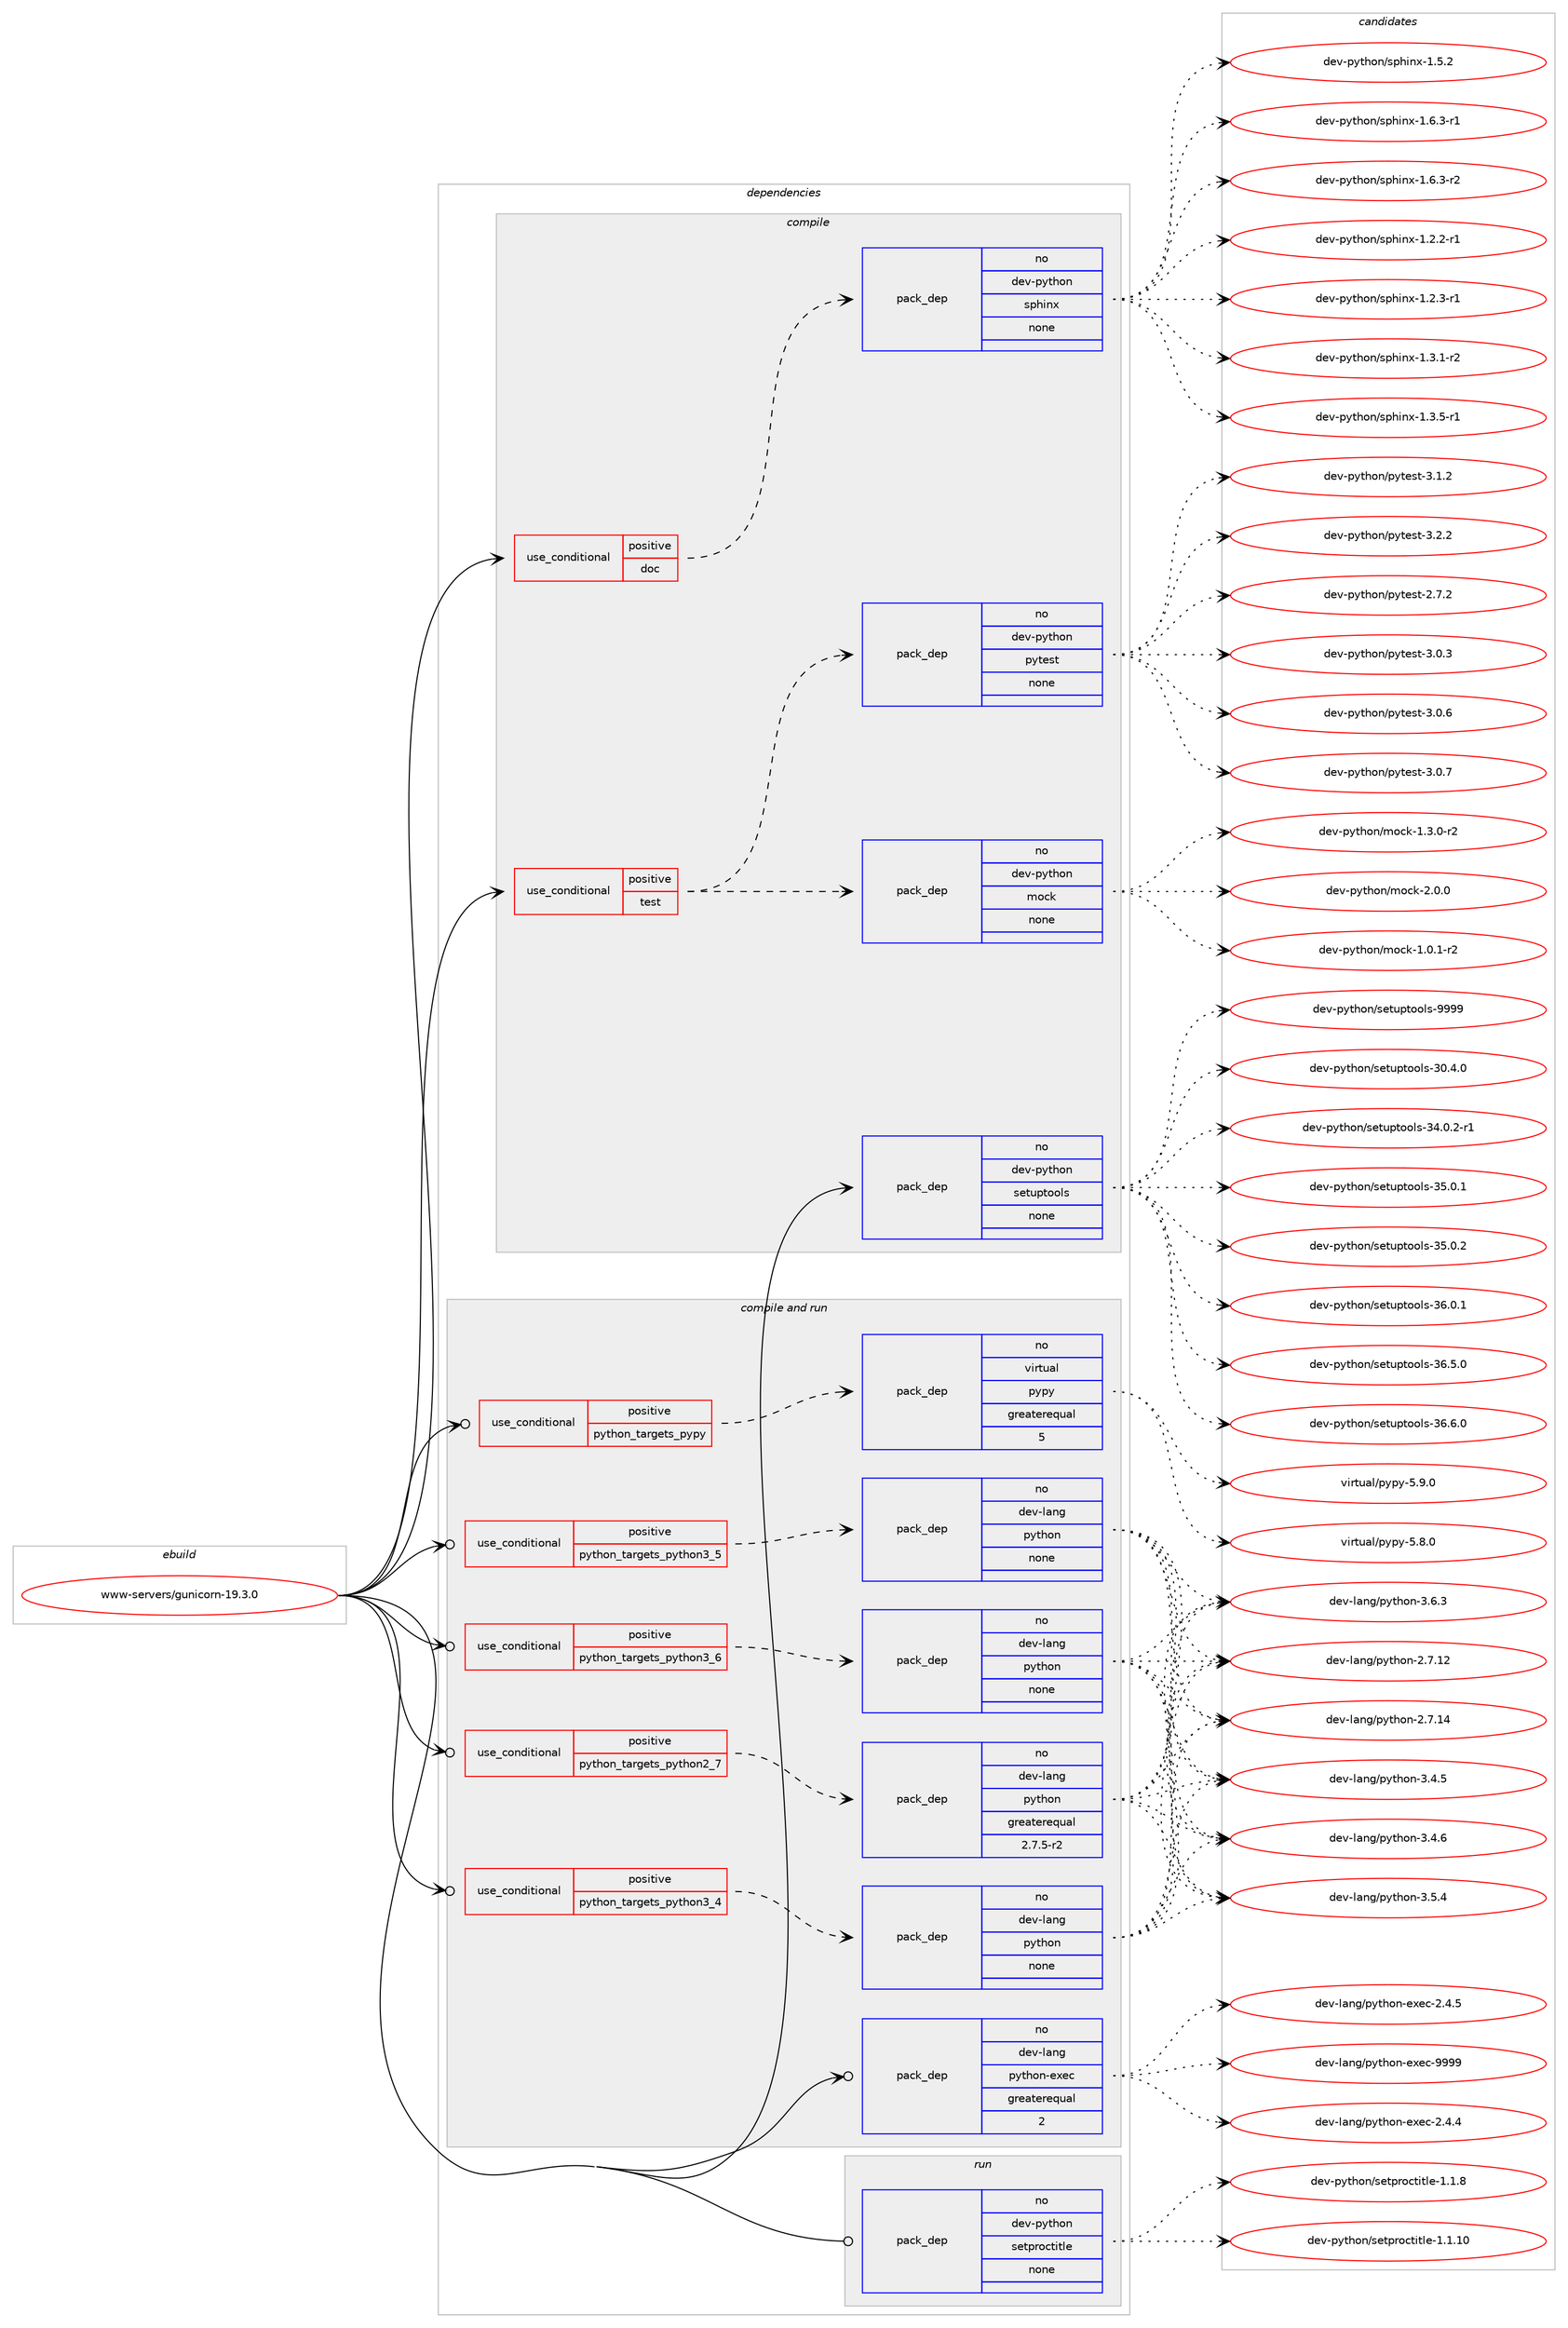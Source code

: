 digraph prolog {

# *************
# Graph options
# *************

newrank=true;
concentrate=true;
compound=true;
graph [rankdir=LR,fontname=Helvetica,fontsize=10,ranksep=1.5];#, ranksep=2.5, nodesep=0.2];
edge  [arrowhead=vee];
node  [fontname=Helvetica,fontsize=10];

# **********
# The ebuild
# **********

subgraph cluster_leftcol {
color=gray;
rank=same;
label=<<i>ebuild</i>>;
id [label="www-servers/gunicorn-19.3.0", color=red, width=4, href="../www-servers/gunicorn-19.3.0.svg"];
}

# ****************
# The dependencies
# ****************

subgraph cluster_midcol {
color=gray;
label=<<i>dependencies</i>>;
subgraph cluster_compile {
fillcolor="#eeeeee";
style=filled;
label=<<i>compile</i>>;
subgraph cond120575 {
dependency506718 [label=<<TABLE BORDER="0" CELLBORDER="1" CELLSPACING="0" CELLPADDING="4"><TR><TD ROWSPAN="3" CELLPADDING="10">use_conditional</TD></TR><TR><TD>positive</TD></TR><TR><TD>doc</TD></TR></TABLE>>, shape=none, color=red];
subgraph pack376844 {
dependency506719 [label=<<TABLE BORDER="0" CELLBORDER="1" CELLSPACING="0" CELLPADDING="4" WIDTH="220"><TR><TD ROWSPAN="6" CELLPADDING="30">pack_dep</TD></TR><TR><TD WIDTH="110">no</TD></TR><TR><TD>dev-python</TD></TR><TR><TD>sphinx</TD></TR><TR><TD>none</TD></TR><TR><TD></TD></TR></TABLE>>, shape=none, color=blue];
}
dependency506718:e -> dependency506719:w [weight=20,style="dashed",arrowhead="vee"];
}
id:e -> dependency506718:w [weight=20,style="solid",arrowhead="vee"];
subgraph cond120576 {
dependency506720 [label=<<TABLE BORDER="0" CELLBORDER="1" CELLSPACING="0" CELLPADDING="4"><TR><TD ROWSPAN="3" CELLPADDING="10">use_conditional</TD></TR><TR><TD>positive</TD></TR><TR><TD>test</TD></TR></TABLE>>, shape=none, color=red];
subgraph pack376845 {
dependency506721 [label=<<TABLE BORDER="0" CELLBORDER="1" CELLSPACING="0" CELLPADDING="4" WIDTH="220"><TR><TD ROWSPAN="6" CELLPADDING="30">pack_dep</TD></TR><TR><TD WIDTH="110">no</TD></TR><TR><TD>dev-python</TD></TR><TR><TD>mock</TD></TR><TR><TD>none</TD></TR><TR><TD></TD></TR></TABLE>>, shape=none, color=blue];
}
dependency506720:e -> dependency506721:w [weight=20,style="dashed",arrowhead="vee"];
subgraph pack376846 {
dependency506722 [label=<<TABLE BORDER="0" CELLBORDER="1" CELLSPACING="0" CELLPADDING="4" WIDTH="220"><TR><TD ROWSPAN="6" CELLPADDING="30">pack_dep</TD></TR><TR><TD WIDTH="110">no</TD></TR><TR><TD>dev-python</TD></TR><TR><TD>pytest</TD></TR><TR><TD>none</TD></TR><TR><TD></TD></TR></TABLE>>, shape=none, color=blue];
}
dependency506720:e -> dependency506722:w [weight=20,style="dashed",arrowhead="vee"];
}
id:e -> dependency506720:w [weight=20,style="solid",arrowhead="vee"];
subgraph pack376847 {
dependency506723 [label=<<TABLE BORDER="0" CELLBORDER="1" CELLSPACING="0" CELLPADDING="4" WIDTH="220"><TR><TD ROWSPAN="6" CELLPADDING="30">pack_dep</TD></TR><TR><TD WIDTH="110">no</TD></TR><TR><TD>dev-python</TD></TR><TR><TD>setuptools</TD></TR><TR><TD>none</TD></TR><TR><TD></TD></TR></TABLE>>, shape=none, color=blue];
}
id:e -> dependency506723:w [weight=20,style="solid",arrowhead="vee"];
}
subgraph cluster_compileandrun {
fillcolor="#eeeeee";
style=filled;
label=<<i>compile and run</i>>;
subgraph cond120577 {
dependency506724 [label=<<TABLE BORDER="0" CELLBORDER="1" CELLSPACING="0" CELLPADDING="4"><TR><TD ROWSPAN="3" CELLPADDING="10">use_conditional</TD></TR><TR><TD>positive</TD></TR><TR><TD>python_targets_pypy</TD></TR></TABLE>>, shape=none, color=red];
subgraph pack376848 {
dependency506725 [label=<<TABLE BORDER="0" CELLBORDER="1" CELLSPACING="0" CELLPADDING="4" WIDTH="220"><TR><TD ROWSPAN="6" CELLPADDING="30">pack_dep</TD></TR><TR><TD WIDTH="110">no</TD></TR><TR><TD>virtual</TD></TR><TR><TD>pypy</TD></TR><TR><TD>greaterequal</TD></TR><TR><TD>5</TD></TR></TABLE>>, shape=none, color=blue];
}
dependency506724:e -> dependency506725:w [weight=20,style="dashed",arrowhead="vee"];
}
id:e -> dependency506724:w [weight=20,style="solid",arrowhead="odotvee"];
subgraph cond120578 {
dependency506726 [label=<<TABLE BORDER="0" CELLBORDER="1" CELLSPACING="0" CELLPADDING="4"><TR><TD ROWSPAN="3" CELLPADDING="10">use_conditional</TD></TR><TR><TD>positive</TD></TR><TR><TD>python_targets_python2_7</TD></TR></TABLE>>, shape=none, color=red];
subgraph pack376849 {
dependency506727 [label=<<TABLE BORDER="0" CELLBORDER="1" CELLSPACING="0" CELLPADDING="4" WIDTH="220"><TR><TD ROWSPAN="6" CELLPADDING="30">pack_dep</TD></TR><TR><TD WIDTH="110">no</TD></TR><TR><TD>dev-lang</TD></TR><TR><TD>python</TD></TR><TR><TD>greaterequal</TD></TR><TR><TD>2.7.5-r2</TD></TR></TABLE>>, shape=none, color=blue];
}
dependency506726:e -> dependency506727:w [weight=20,style="dashed",arrowhead="vee"];
}
id:e -> dependency506726:w [weight=20,style="solid",arrowhead="odotvee"];
subgraph cond120579 {
dependency506728 [label=<<TABLE BORDER="0" CELLBORDER="1" CELLSPACING="0" CELLPADDING="4"><TR><TD ROWSPAN="3" CELLPADDING="10">use_conditional</TD></TR><TR><TD>positive</TD></TR><TR><TD>python_targets_python3_4</TD></TR></TABLE>>, shape=none, color=red];
subgraph pack376850 {
dependency506729 [label=<<TABLE BORDER="0" CELLBORDER="1" CELLSPACING="0" CELLPADDING="4" WIDTH="220"><TR><TD ROWSPAN="6" CELLPADDING="30">pack_dep</TD></TR><TR><TD WIDTH="110">no</TD></TR><TR><TD>dev-lang</TD></TR><TR><TD>python</TD></TR><TR><TD>none</TD></TR><TR><TD></TD></TR></TABLE>>, shape=none, color=blue];
}
dependency506728:e -> dependency506729:w [weight=20,style="dashed",arrowhead="vee"];
}
id:e -> dependency506728:w [weight=20,style="solid",arrowhead="odotvee"];
subgraph cond120580 {
dependency506730 [label=<<TABLE BORDER="0" CELLBORDER="1" CELLSPACING="0" CELLPADDING="4"><TR><TD ROWSPAN="3" CELLPADDING="10">use_conditional</TD></TR><TR><TD>positive</TD></TR><TR><TD>python_targets_python3_5</TD></TR></TABLE>>, shape=none, color=red];
subgraph pack376851 {
dependency506731 [label=<<TABLE BORDER="0" CELLBORDER="1" CELLSPACING="0" CELLPADDING="4" WIDTH="220"><TR><TD ROWSPAN="6" CELLPADDING="30">pack_dep</TD></TR><TR><TD WIDTH="110">no</TD></TR><TR><TD>dev-lang</TD></TR><TR><TD>python</TD></TR><TR><TD>none</TD></TR><TR><TD></TD></TR></TABLE>>, shape=none, color=blue];
}
dependency506730:e -> dependency506731:w [weight=20,style="dashed",arrowhead="vee"];
}
id:e -> dependency506730:w [weight=20,style="solid",arrowhead="odotvee"];
subgraph cond120581 {
dependency506732 [label=<<TABLE BORDER="0" CELLBORDER="1" CELLSPACING="0" CELLPADDING="4"><TR><TD ROWSPAN="3" CELLPADDING="10">use_conditional</TD></TR><TR><TD>positive</TD></TR><TR><TD>python_targets_python3_6</TD></TR></TABLE>>, shape=none, color=red];
subgraph pack376852 {
dependency506733 [label=<<TABLE BORDER="0" CELLBORDER="1" CELLSPACING="0" CELLPADDING="4" WIDTH="220"><TR><TD ROWSPAN="6" CELLPADDING="30">pack_dep</TD></TR><TR><TD WIDTH="110">no</TD></TR><TR><TD>dev-lang</TD></TR><TR><TD>python</TD></TR><TR><TD>none</TD></TR><TR><TD></TD></TR></TABLE>>, shape=none, color=blue];
}
dependency506732:e -> dependency506733:w [weight=20,style="dashed",arrowhead="vee"];
}
id:e -> dependency506732:w [weight=20,style="solid",arrowhead="odotvee"];
subgraph pack376853 {
dependency506734 [label=<<TABLE BORDER="0" CELLBORDER="1" CELLSPACING="0" CELLPADDING="4" WIDTH="220"><TR><TD ROWSPAN="6" CELLPADDING="30">pack_dep</TD></TR><TR><TD WIDTH="110">no</TD></TR><TR><TD>dev-lang</TD></TR><TR><TD>python-exec</TD></TR><TR><TD>greaterequal</TD></TR><TR><TD>2</TD></TR></TABLE>>, shape=none, color=blue];
}
id:e -> dependency506734:w [weight=20,style="solid",arrowhead="odotvee"];
}
subgraph cluster_run {
fillcolor="#eeeeee";
style=filled;
label=<<i>run</i>>;
subgraph pack376854 {
dependency506735 [label=<<TABLE BORDER="0" CELLBORDER="1" CELLSPACING="0" CELLPADDING="4" WIDTH="220"><TR><TD ROWSPAN="6" CELLPADDING="30">pack_dep</TD></TR><TR><TD WIDTH="110">no</TD></TR><TR><TD>dev-python</TD></TR><TR><TD>setproctitle</TD></TR><TR><TD>none</TD></TR><TR><TD></TD></TR></TABLE>>, shape=none, color=blue];
}
id:e -> dependency506735:w [weight=20,style="solid",arrowhead="odot"];
}
}

# **************
# The candidates
# **************

subgraph cluster_choices {
rank=same;
color=gray;
label=<<i>candidates</i>>;

subgraph choice376844 {
color=black;
nodesep=1;
choice10010111845112121116104111110471151121041051101204549465046504511449 [label="dev-python/sphinx-1.2.2-r1", color=red, width=4,href="../dev-python/sphinx-1.2.2-r1.svg"];
choice10010111845112121116104111110471151121041051101204549465046514511449 [label="dev-python/sphinx-1.2.3-r1", color=red, width=4,href="../dev-python/sphinx-1.2.3-r1.svg"];
choice10010111845112121116104111110471151121041051101204549465146494511450 [label="dev-python/sphinx-1.3.1-r2", color=red, width=4,href="../dev-python/sphinx-1.3.1-r2.svg"];
choice10010111845112121116104111110471151121041051101204549465146534511449 [label="dev-python/sphinx-1.3.5-r1", color=red, width=4,href="../dev-python/sphinx-1.3.5-r1.svg"];
choice1001011184511212111610411111047115112104105110120454946534650 [label="dev-python/sphinx-1.5.2", color=red, width=4,href="../dev-python/sphinx-1.5.2.svg"];
choice10010111845112121116104111110471151121041051101204549465446514511449 [label="dev-python/sphinx-1.6.3-r1", color=red, width=4,href="../dev-python/sphinx-1.6.3-r1.svg"];
choice10010111845112121116104111110471151121041051101204549465446514511450 [label="dev-python/sphinx-1.6.3-r2", color=red, width=4,href="../dev-python/sphinx-1.6.3-r2.svg"];
dependency506719:e -> choice10010111845112121116104111110471151121041051101204549465046504511449:w [style=dotted,weight="100"];
dependency506719:e -> choice10010111845112121116104111110471151121041051101204549465046514511449:w [style=dotted,weight="100"];
dependency506719:e -> choice10010111845112121116104111110471151121041051101204549465146494511450:w [style=dotted,weight="100"];
dependency506719:e -> choice10010111845112121116104111110471151121041051101204549465146534511449:w [style=dotted,weight="100"];
dependency506719:e -> choice1001011184511212111610411111047115112104105110120454946534650:w [style=dotted,weight="100"];
dependency506719:e -> choice10010111845112121116104111110471151121041051101204549465446514511449:w [style=dotted,weight="100"];
dependency506719:e -> choice10010111845112121116104111110471151121041051101204549465446514511450:w [style=dotted,weight="100"];
}
subgraph choice376845 {
color=black;
nodesep=1;
choice1001011184511212111610411111047109111991074549464846494511450 [label="dev-python/mock-1.0.1-r2", color=red, width=4,href="../dev-python/mock-1.0.1-r2.svg"];
choice1001011184511212111610411111047109111991074549465146484511450 [label="dev-python/mock-1.3.0-r2", color=red, width=4,href="../dev-python/mock-1.3.0-r2.svg"];
choice100101118451121211161041111104710911199107455046484648 [label="dev-python/mock-2.0.0", color=red, width=4,href="../dev-python/mock-2.0.0.svg"];
dependency506721:e -> choice1001011184511212111610411111047109111991074549464846494511450:w [style=dotted,weight="100"];
dependency506721:e -> choice1001011184511212111610411111047109111991074549465146484511450:w [style=dotted,weight="100"];
dependency506721:e -> choice100101118451121211161041111104710911199107455046484648:w [style=dotted,weight="100"];
}
subgraph choice376846 {
color=black;
nodesep=1;
choice1001011184511212111610411111047112121116101115116455046554650 [label="dev-python/pytest-2.7.2", color=red, width=4,href="../dev-python/pytest-2.7.2.svg"];
choice1001011184511212111610411111047112121116101115116455146484651 [label="dev-python/pytest-3.0.3", color=red, width=4,href="../dev-python/pytest-3.0.3.svg"];
choice1001011184511212111610411111047112121116101115116455146484654 [label="dev-python/pytest-3.0.6", color=red, width=4,href="../dev-python/pytest-3.0.6.svg"];
choice1001011184511212111610411111047112121116101115116455146484655 [label="dev-python/pytest-3.0.7", color=red, width=4,href="../dev-python/pytest-3.0.7.svg"];
choice1001011184511212111610411111047112121116101115116455146494650 [label="dev-python/pytest-3.1.2", color=red, width=4,href="../dev-python/pytest-3.1.2.svg"];
choice1001011184511212111610411111047112121116101115116455146504650 [label="dev-python/pytest-3.2.2", color=red, width=4,href="../dev-python/pytest-3.2.2.svg"];
dependency506722:e -> choice1001011184511212111610411111047112121116101115116455046554650:w [style=dotted,weight="100"];
dependency506722:e -> choice1001011184511212111610411111047112121116101115116455146484651:w [style=dotted,weight="100"];
dependency506722:e -> choice1001011184511212111610411111047112121116101115116455146484654:w [style=dotted,weight="100"];
dependency506722:e -> choice1001011184511212111610411111047112121116101115116455146484655:w [style=dotted,weight="100"];
dependency506722:e -> choice1001011184511212111610411111047112121116101115116455146494650:w [style=dotted,weight="100"];
dependency506722:e -> choice1001011184511212111610411111047112121116101115116455146504650:w [style=dotted,weight="100"];
}
subgraph choice376847 {
color=black;
nodesep=1;
choice100101118451121211161041111104711510111611711211611111110811545514846524648 [label="dev-python/setuptools-30.4.0", color=red, width=4,href="../dev-python/setuptools-30.4.0.svg"];
choice1001011184511212111610411111047115101116117112116111111108115455152464846504511449 [label="dev-python/setuptools-34.0.2-r1", color=red, width=4,href="../dev-python/setuptools-34.0.2-r1.svg"];
choice100101118451121211161041111104711510111611711211611111110811545515346484649 [label="dev-python/setuptools-35.0.1", color=red, width=4,href="../dev-python/setuptools-35.0.1.svg"];
choice100101118451121211161041111104711510111611711211611111110811545515346484650 [label="dev-python/setuptools-35.0.2", color=red, width=4,href="../dev-python/setuptools-35.0.2.svg"];
choice100101118451121211161041111104711510111611711211611111110811545515446484649 [label="dev-python/setuptools-36.0.1", color=red, width=4,href="../dev-python/setuptools-36.0.1.svg"];
choice100101118451121211161041111104711510111611711211611111110811545515446534648 [label="dev-python/setuptools-36.5.0", color=red, width=4,href="../dev-python/setuptools-36.5.0.svg"];
choice100101118451121211161041111104711510111611711211611111110811545515446544648 [label="dev-python/setuptools-36.6.0", color=red, width=4,href="../dev-python/setuptools-36.6.0.svg"];
choice10010111845112121116104111110471151011161171121161111111081154557575757 [label="dev-python/setuptools-9999", color=red, width=4,href="../dev-python/setuptools-9999.svg"];
dependency506723:e -> choice100101118451121211161041111104711510111611711211611111110811545514846524648:w [style=dotted,weight="100"];
dependency506723:e -> choice1001011184511212111610411111047115101116117112116111111108115455152464846504511449:w [style=dotted,weight="100"];
dependency506723:e -> choice100101118451121211161041111104711510111611711211611111110811545515346484649:w [style=dotted,weight="100"];
dependency506723:e -> choice100101118451121211161041111104711510111611711211611111110811545515346484650:w [style=dotted,weight="100"];
dependency506723:e -> choice100101118451121211161041111104711510111611711211611111110811545515446484649:w [style=dotted,weight="100"];
dependency506723:e -> choice100101118451121211161041111104711510111611711211611111110811545515446534648:w [style=dotted,weight="100"];
dependency506723:e -> choice100101118451121211161041111104711510111611711211611111110811545515446544648:w [style=dotted,weight="100"];
dependency506723:e -> choice10010111845112121116104111110471151011161171121161111111081154557575757:w [style=dotted,weight="100"];
}
subgraph choice376848 {
color=black;
nodesep=1;
choice1181051141161179710847112121112121455346564648 [label="virtual/pypy-5.8.0", color=red, width=4,href="../virtual/pypy-5.8.0.svg"];
choice1181051141161179710847112121112121455346574648 [label="virtual/pypy-5.9.0", color=red, width=4,href="../virtual/pypy-5.9.0.svg"];
dependency506725:e -> choice1181051141161179710847112121112121455346564648:w [style=dotted,weight="100"];
dependency506725:e -> choice1181051141161179710847112121112121455346574648:w [style=dotted,weight="100"];
}
subgraph choice376849 {
color=black;
nodesep=1;
choice10010111845108971101034711212111610411111045504655464950 [label="dev-lang/python-2.7.12", color=red, width=4,href="../dev-lang/python-2.7.12.svg"];
choice10010111845108971101034711212111610411111045504655464952 [label="dev-lang/python-2.7.14", color=red, width=4,href="../dev-lang/python-2.7.14.svg"];
choice100101118451089711010347112121116104111110455146524653 [label="dev-lang/python-3.4.5", color=red, width=4,href="../dev-lang/python-3.4.5.svg"];
choice100101118451089711010347112121116104111110455146524654 [label="dev-lang/python-3.4.6", color=red, width=4,href="../dev-lang/python-3.4.6.svg"];
choice100101118451089711010347112121116104111110455146534652 [label="dev-lang/python-3.5.4", color=red, width=4,href="../dev-lang/python-3.5.4.svg"];
choice100101118451089711010347112121116104111110455146544651 [label="dev-lang/python-3.6.3", color=red, width=4,href="../dev-lang/python-3.6.3.svg"];
dependency506727:e -> choice10010111845108971101034711212111610411111045504655464950:w [style=dotted,weight="100"];
dependency506727:e -> choice10010111845108971101034711212111610411111045504655464952:w [style=dotted,weight="100"];
dependency506727:e -> choice100101118451089711010347112121116104111110455146524653:w [style=dotted,weight="100"];
dependency506727:e -> choice100101118451089711010347112121116104111110455146524654:w [style=dotted,weight="100"];
dependency506727:e -> choice100101118451089711010347112121116104111110455146534652:w [style=dotted,weight="100"];
dependency506727:e -> choice100101118451089711010347112121116104111110455146544651:w [style=dotted,weight="100"];
}
subgraph choice376850 {
color=black;
nodesep=1;
choice10010111845108971101034711212111610411111045504655464950 [label="dev-lang/python-2.7.12", color=red, width=4,href="../dev-lang/python-2.7.12.svg"];
choice10010111845108971101034711212111610411111045504655464952 [label="dev-lang/python-2.7.14", color=red, width=4,href="../dev-lang/python-2.7.14.svg"];
choice100101118451089711010347112121116104111110455146524653 [label="dev-lang/python-3.4.5", color=red, width=4,href="../dev-lang/python-3.4.5.svg"];
choice100101118451089711010347112121116104111110455146524654 [label="dev-lang/python-3.4.6", color=red, width=4,href="../dev-lang/python-3.4.6.svg"];
choice100101118451089711010347112121116104111110455146534652 [label="dev-lang/python-3.5.4", color=red, width=4,href="../dev-lang/python-3.5.4.svg"];
choice100101118451089711010347112121116104111110455146544651 [label="dev-lang/python-3.6.3", color=red, width=4,href="../dev-lang/python-3.6.3.svg"];
dependency506729:e -> choice10010111845108971101034711212111610411111045504655464950:w [style=dotted,weight="100"];
dependency506729:e -> choice10010111845108971101034711212111610411111045504655464952:w [style=dotted,weight="100"];
dependency506729:e -> choice100101118451089711010347112121116104111110455146524653:w [style=dotted,weight="100"];
dependency506729:e -> choice100101118451089711010347112121116104111110455146524654:w [style=dotted,weight="100"];
dependency506729:e -> choice100101118451089711010347112121116104111110455146534652:w [style=dotted,weight="100"];
dependency506729:e -> choice100101118451089711010347112121116104111110455146544651:w [style=dotted,weight="100"];
}
subgraph choice376851 {
color=black;
nodesep=1;
choice10010111845108971101034711212111610411111045504655464950 [label="dev-lang/python-2.7.12", color=red, width=4,href="../dev-lang/python-2.7.12.svg"];
choice10010111845108971101034711212111610411111045504655464952 [label="dev-lang/python-2.7.14", color=red, width=4,href="../dev-lang/python-2.7.14.svg"];
choice100101118451089711010347112121116104111110455146524653 [label="dev-lang/python-3.4.5", color=red, width=4,href="../dev-lang/python-3.4.5.svg"];
choice100101118451089711010347112121116104111110455146524654 [label="dev-lang/python-3.4.6", color=red, width=4,href="../dev-lang/python-3.4.6.svg"];
choice100101118451089711010347112121116104111110455146534652 [label="dev-lang/python-3.5.4", color=red, width=4,href="../dev-lang/python-3.5.4.svg"];
choice100101118451089711010347112121116104111110455146544651 [label="dev-lang/python-3.6.3", color=red, width=4,href="../dev-lang/python-3.6.3.svg"];
dependency506731:e -> choice10010111845108971101034711212111610411111045504655464950:w [style=dotted,weight="100"];
dependency506731:e -> choice10010111845108971101034711212111610411111045504655464952:w [style=dotted,weight="100"];
dependency506731:e -> choice100101118451089711010347112121116104111110455146524653:w [style=dotted,weight="100"];
dependency506731:e -> choice100101118451089711010347112121116104111110455146524654:w [style=dotted,weight="100"];
dependency506731:e -> choice100101118451089711010347112121116104111110455146534652:w [style=dotted,weight="100"];
dependency506731:e -> choice100101118451089711010347112121116104111110455146544651:w [style=dotted,weight="100"];
}
subgraph choice376852 {
color=black;
nodesep=1;
choice10010111845108971101034711212111610411111045504655464950 [label="dev-lang/python-2.7.12", color=red, width=4,href="../dev-lang/python-2.7.12.svg"];
choice10010111845108971101034711212111610411111045504655464952 [label="dev-lang/python-2.7.14", color=red, width=4,href="../dev-lang/python-2.7.14.svg"];
choice100101118451089711010347112121116104111110455146524653 [label="dev-lang/python-3.4.5", color=red, width=4,href="../dev-lang/python-3.4.5.svg"];
choice100101118451089711010347112121116104111110455146524654 [label="dev-lang/python-3.4.6", color=red, width=4,href="../dev-lang/python-3.4.6.svg"];
choice100101118451089711010347112121116104111110455146534652 [label="dev-lang/python-3.5.4", color=red, width=4,href="../dev-lang/python-3.5.4.svg"];
choice100101118451089711010347112121116104111110455146544651 [label="dev-lang/python-3.6.3", color=red, width=4,href="../dev-lang/python-3.6.3.svg"];
dependency506733:e -> choice10010111845108971101034711212111610411111045504655464950:w [style=dotted,weight="100"];
dependency506733:e -> choice10010111845108971101034711212111610411111045504655464952:w [style=dotted,weight="100"];
dependency506733:e -> choice100101118451089711010347112121116104111110455146524653:w [style=dotted,weight="100"];
dependency506733:e -> choice100101118451089711010347112121116104111110455146524654:w [style=dotted,weight="100"];
dependency506733:e -> choice100101118451089711010347112121116104111110455146534652:w [style=dotted,weight="100"];
dependency506733:e -> choice100101118451089711010347112121116104111110455146544651:w [style=dotted,weight="100"];
}
subgraph choice376853 {
color=black;
nodesep=1;
choice1001011184510897110103471121211161041111104510112010199455046524652 [label="dev-lang/python-exec-2.4.4", color=red, width=4,href="../dev-lang/python-exec-2.4.4.svg"];
choice1001011184510897110103471121211161041111104510112010199455046524653 [label="dev-lang/python-exec-2.4.5", color=red, width=4,href="../dev-lang/python-exec-2.4.5.svg"];
choice10010111845108971101034711212111610411111045101120101994557575757 [label="dev-lang/python-exec-9999", color=red, width=4,href="../dev-lang/python-exec-9999.svg"];
dependency506734:e -> choice1001011184510897110103471121211161041111104510112010199455046524652:w [style=dotted,weight="100"];
dependency506734:e -> choice1001011184510897110103471121211161041111104510112010199455046524653:w [style=dotted,weight="100"];
dependency506734:e -> choice10010111845108971101034711212111610411111045101120101994557575757:w [style=dotted,weight="100"];
}
subgraph choice376854 {
color=black;
nodesep=1;
choice10010111845112121116104111110471151011161121141119911610511610810145494649464948 [label="dev-python/setproctitle-1.1.10", color=red, width=4,href="../dev-python/setproctitle-1.1.10.svg"];
choice100101118451121211161041111104711510111611211411199116105116108101454946494656 [label="dev-python/setproctitle-1.1.8", color=red, width=4,href="../dev-python/setproctitle-1.1.8.svg"];
dependency506735:e -> choice10010111845112121116104111110471151011161121141119911610511610810145494649464948:w [style=dotted,weight="100"];
dependency506735:e -> choice100101118451121211161041111104711510111611211411199116105116108101454946494656:w [style=dotted,weight="100"];
}
}

}
